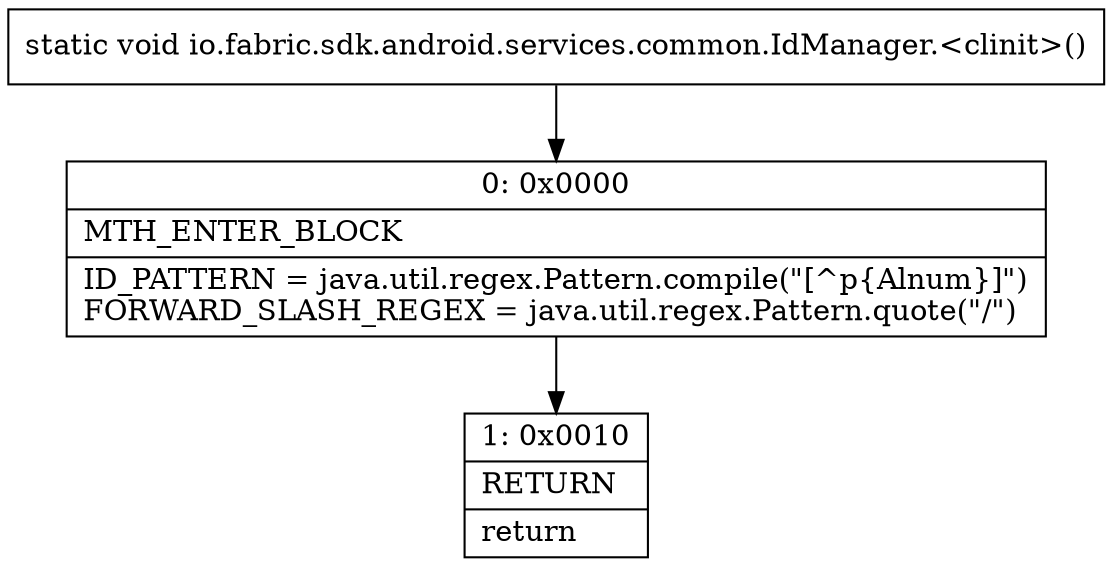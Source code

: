 digraph "CFG forio.fabric.sdk.android.services.common.IdManager.\<clinit\>()V" {
Node_0 [shape=record,label="{0\:\ 0x0000|MTH_ENTER_BLOCK\l|ID_PATTERN = java.util.regex.Pattern.compile(\"[^p\{Alnum\}]\")\lFORWARD_SLASH_REGEX = java.util.regex.Pattern.quote(\"\/\")\l}"];
Node_1 [shape=record,label="{1\:\ 0x0010|RETURN\l|return\l}"];
MethodNode[shape=record,label="{static void io.fabric.sdk.android.services.common.IdManager.\<clinit\>() }"];
MethodNode -> Node_0;
Node_0 -> Node_1;
}

